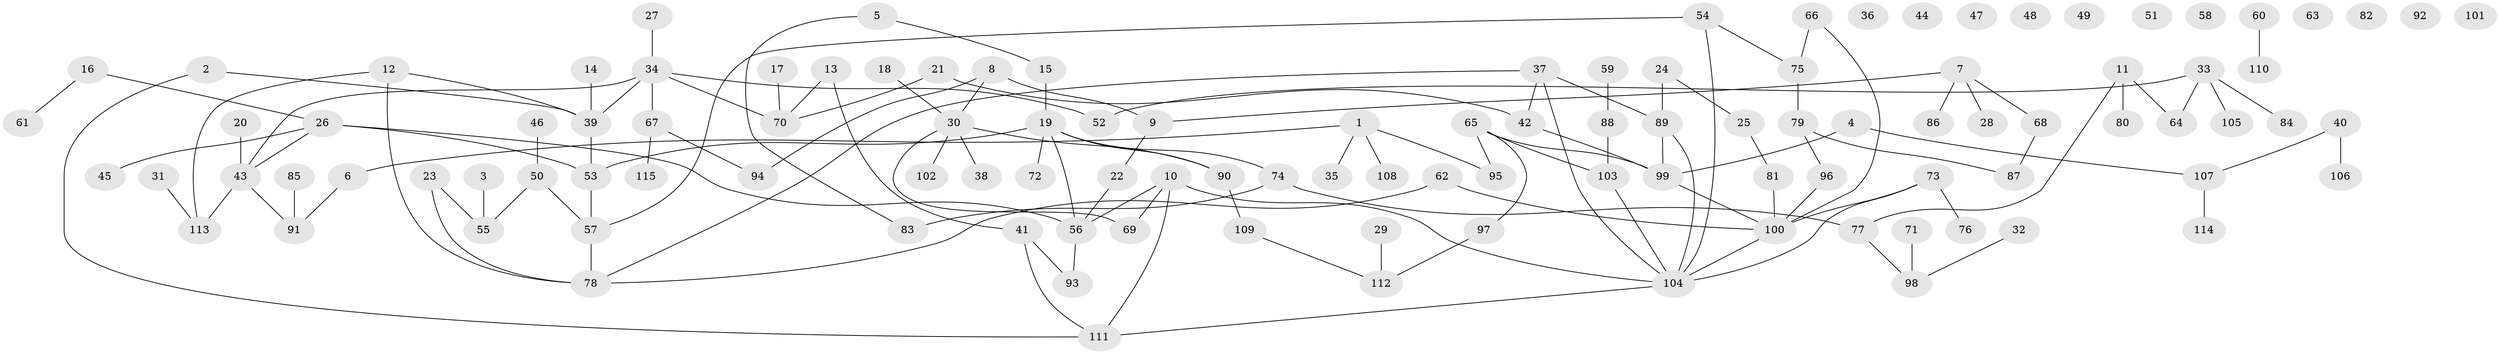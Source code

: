 // coarse degree distribution, {3: 0.11764705882352941, 4: 0.20588235294117646, 1: 0.17647058823529413, 2: 0.3235294117647059, 6: 0.058823529411764705, 7: 0.029411764705882353, 5: 0.08823529411764706}
// Generated by graph-tools (version 1.1) at 2025/35/03/04/25 23:35:58]
// undirected, 115 vertices, 131 edges
graph export_dot {
  node [color=gray90,style=filled];
  1;
  2;
  3;
  4;
  5;
  6;
  7;
  8;
  9;
  10;
  11;
  12;
  13;
  14;
  15;
  16;
  17;
  18;
  19;
  20;
  21;
  22;
  23;
  24;
  25;
  26;
  27;
  28;
  29;
  30;
  31;
  32;
  33;
  34;
  35;
  36;
  37;
  38;
  39;
  40;
  41;
  42;
  43;
  44;
  45;
  46;
  47;
  48;
  49;
  50;
  51;
  52;
  53;
  54;
  55;
  56;
  57;
  58;
  59;
  60;
  61;
  62;
  63;
  64;
  65;
  66;
  67;
  68;
  69;
  70;
  71;
  72;
  73;
  74;
  75;
  76;
  77;
  78;
  79;
  80;
  81;
  82;
  83;
  84;
  85;
  86;
  87;
  88;
  89;
  90;
  91;
  92;
  93;
  94;
  95;
  96;
  97;
  98;
  99;
  100;
  101;
  102;
  103;
  104;
  105;
  106;
  107;
  108;
  109;
  110;
  111;
  112;
  113;
  114;
  115;
  1 -- 6;
  1 -- 35;
  1 -- 95;
  1 -- 108;
  2 -- 39;
  2 -- 111;
  3 -- 55;
  4 -- 99;
  4 -- 107;
  5 -- 15;
  5 -- 83;
  6 -- 91;
  7 -- 9;
  7 -- 28;
  7 -- 68;
  7 -- 86;
  8 -- 9;
  8 -- 30;
  8 -- 94;
  9 -- 22;
  10 -- 56;
  10 -- 69;
  10 -- 104;
  10 -- 111;
  11 -- 64;
  11 -- 77;
  11 -- 80;
  12 -- 39;
  12 -- 78;
  12 -- 113;
  13 -- 41;
  13 -- 70;
  14 -- 39;
  15 -- 19;
  16 -- 26;
  16 -- 61;
  17 -- 70;
  18 -- 30;
  19 -- 53;
  19 -- 56;
  19 -- 72;
  19 -- 74;
  19 -- 90;
  20 -- 43;
  21 -- 42;
  21 -- 70;
  22 -- 56;
  23 -- 55;
  23 -- 78;
  24 -- 25;
  24 -- 89;
  25 -- 81;
  26 -- 43;
  26 -- 45;
  26 -- 53;
  26 -- 56;
  27 -- 34;
  29 -- 112;
  30 -- 38;
  30 -- 69;
  30 -- 90;
  30 -- 102;
  31 -- 113;
  32 -- 98;
  33 -- 52;
  33 -- 64;
  33 -- 84;
  33 -- 105;
  34 -- 39;
  34 -- 43;
  34 -- 52;
  34 -- 67;
  34 -- 70;
  37 -- 42;
  37 -- 78;
  37 -- 89;
  37 -- 104;
  39 -- 53;
  40 -- 106;
  40 -- 107;
  41 -- 93;
  41 -- 111;
  42 -- 99;
  43 -- 91;
  43 -- 113;
  46 -- 50;
  50 -- 55;
  50 -- 57;
  53 -- 57;
  54 -- 57;
  54 -- 75;
  54 -- 104;
  56 -- 93;
  57 -- 78;
  59 -- 88;
  60 -- 110;
  62 -- 78;
  62 -- 100;
  65 -- 95;
  65 -- 97;
  65 -- 99;
  65 -- 103;
  66 -- 75;
  66 -- 100;
  67 -- 94;
  67 -- 115;
  68 -- 87;
  71 -- 98;
  73 -- 76;
  73 -- 100;
  73 -- 104;
  74 -- 77;
  74 -- 83;
  75 -- 79;
  77 -- 98;
  79 -- 87;
  79 -- 96;
  81 -- 100;
  85 -- 91;
  88 -- 103;
  89 -- 99;
  89 -- 104;
  90 -- 109;
  96 -- 100;
  97 -- 112;
  99 -- 100;
  100 -- 104;
  103 -- 104;
  104 -- 111;
  107 -- 114;
  109 -- 112;
}
